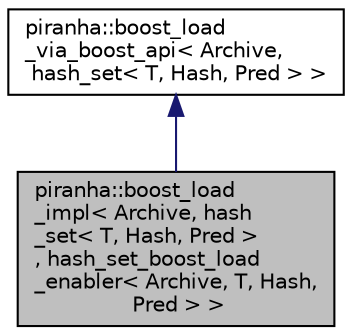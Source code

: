 digraph "piranha::boost_load_impl&lt; Archive, hash_set&lt; T, Hash, Pred &gt;, hash_set_boost_load_enabler&lt; Archive, T, Hash, Pred &gt; &gt;"
{
  edge [fontname="Helvetica",fontsize="10",labelfontname="Helvetica",labelfontsize="10"];
  node [fontname="Helvetica",fontsize="10",shape=record];
  Node0 [label="piranha::boost_load\l_impl\< Archive, hash\l_set\< T, Hash, Pred \>\l, hash_set_boost_load\l_enabler\< Archive, T, Hash,\l Pred \> \>",height=0.2,width=0.4,color="black", fillcolor="grey75", style="filled", fontcolor="black"];
  Node1 -> Node0 [dir="back",color="midnightblue",fontsize="10",style="solid",fontname="Helvetica"];
  Node1 [label="piranha::boost_load\l_via_boost_api\< Archive,\l hash_set\< T, Hash, Pred \> \>",height=0.2,width=0.4,color="black", fillcolor="white", style="filled",URL="$structpiranha_1_1boost__load__via__boost__api.html"];
}
